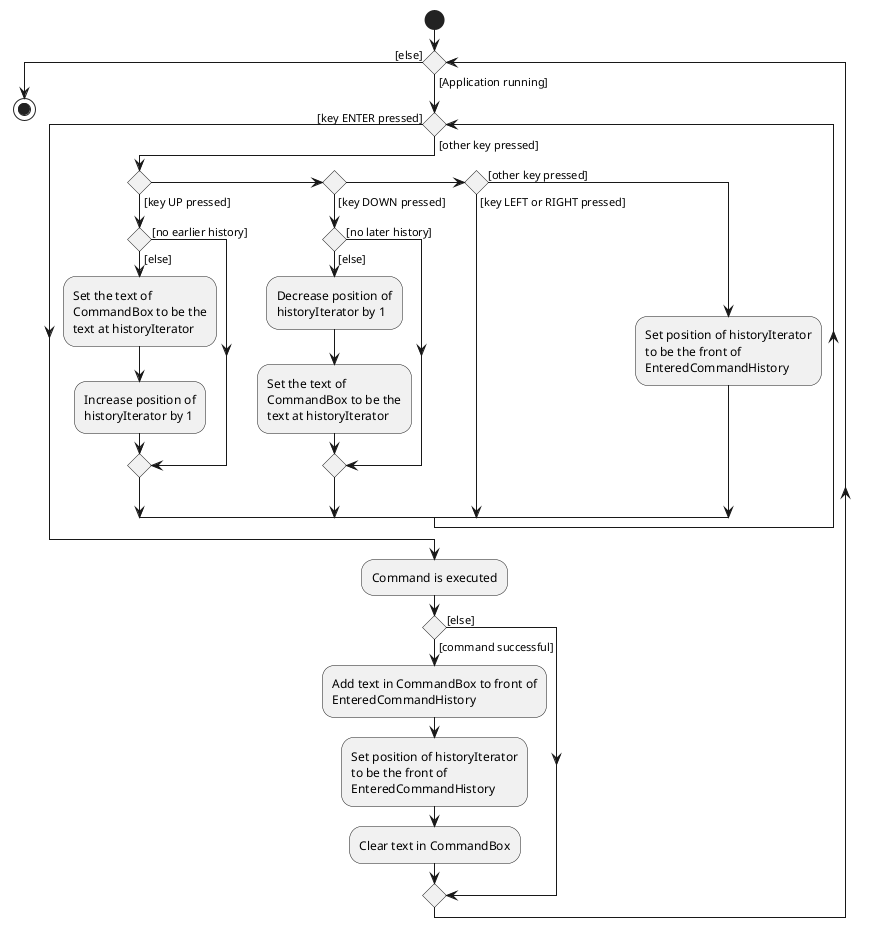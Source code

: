 @startuml
start

while () is ([Application running])

    while () is ([other key pressed])
        if () then ([key UP pressed])
            if () then ([no earlier history])
            else ([else])
                :Set the text of
                CommandBox to be the
                text at historyIterator;
                :Increase position of
                historyIterator by 1;
            endif

        else if () then ([key DOWN pressed])
            if () then ([no later history])
            else ([else])
                :Decrease position of
                historyIterator by 1;
                :Set the text of
                CommandBox to be the
                text at historyIterator;
            endif
        else if () then ([key LEFT or RIGHT pressed])
        else ([other key pressed])
            :Set position of historyIterator
            to be the front of
            EnteredCommandHistory;
        endif
    endwhile ([key ENTER pressed])

  :Command is executed;
  if () then ([command successful])
      :Add text in CommandBox to front of
      EnteredCommandHistory;
      :Set position of historyIterator
      to be the front of
      EnteredCommandHistory;
      :Clear text in CommandBox;
  else ([else])
  endif
endwhile ([else])
stop
@enduml